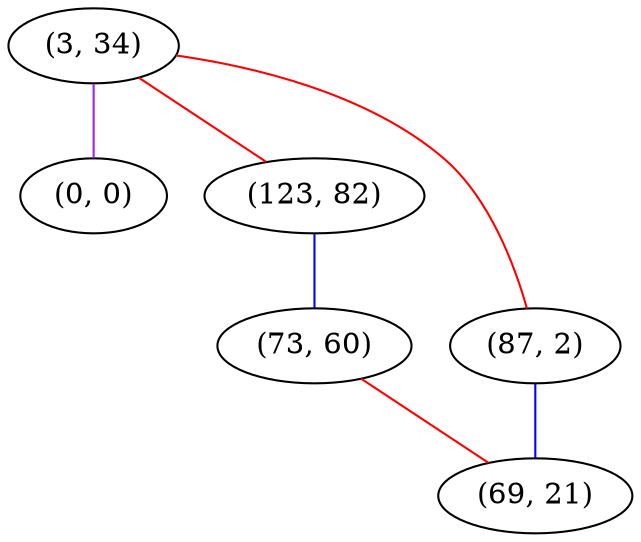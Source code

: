 graph "" {
"(3, 34)";
"(0, 0)";
"(123, 82)";
"(73, 60)";
"(87, 2)";
"(69, 21)";
"(3, 34)" -- "(123, 82)"  [color=red, key=0, weight=1];
"(3, 34)" -- "(0, 0)"  [color=purple, key=0, weight=4];
"(3, 34)" -- "(87, 2)"  [color=red, key=0, weight=1];
"(123, 82)" -- "(73, 60)"  [color=blue, key=0, weight=3];
"(73, 60)" -- "(69, 21)"  [color=red, key=0, weight=1];
"(87, 2)" -- "(69, 21)"  [color=blue, key=0, weight=3];
}
